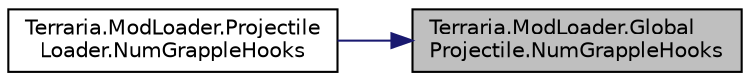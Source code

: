 digraph "Terraria.ModLoader.GlobalProjectile.NumGrappleHooks"
{
 // LATEX_PDF_SIZE
  edge [fontname="Helvetica",fontsize="10",labelfontname="Helvetica",labelfontsize="10"];
  node [fontname="Helvetica",fontsize="10",shape=record];
  rankdir="RL";
  Node1 [label="Terraria.ModLoader.Global\lProjectile.NumGrappleHooks",height=0.2,width=0.4,color="black", fillcolor="grey75", style="filled", fontcolor="black",tooltip="How many of this type of grappling hook the given player can latch onto blocks before the hooks start..."];
  Node1 -> Node2 [dir="back",color="midnightblue",fontsize="10",style="solid",fontname="Helvetica"];
  Node2 [label="Terraria.ModLoader.Projectile\lLoader.NumGrappleHooks",height=0.2,width=0.4,color="black", fillcolor="white", style="filled",URL="$class_terraria_1_1_mod_loader_1_1_projectile_loader.html#aed5f2b2fcaafd2a576996ad9140703bd",tooltip=" "];
}
